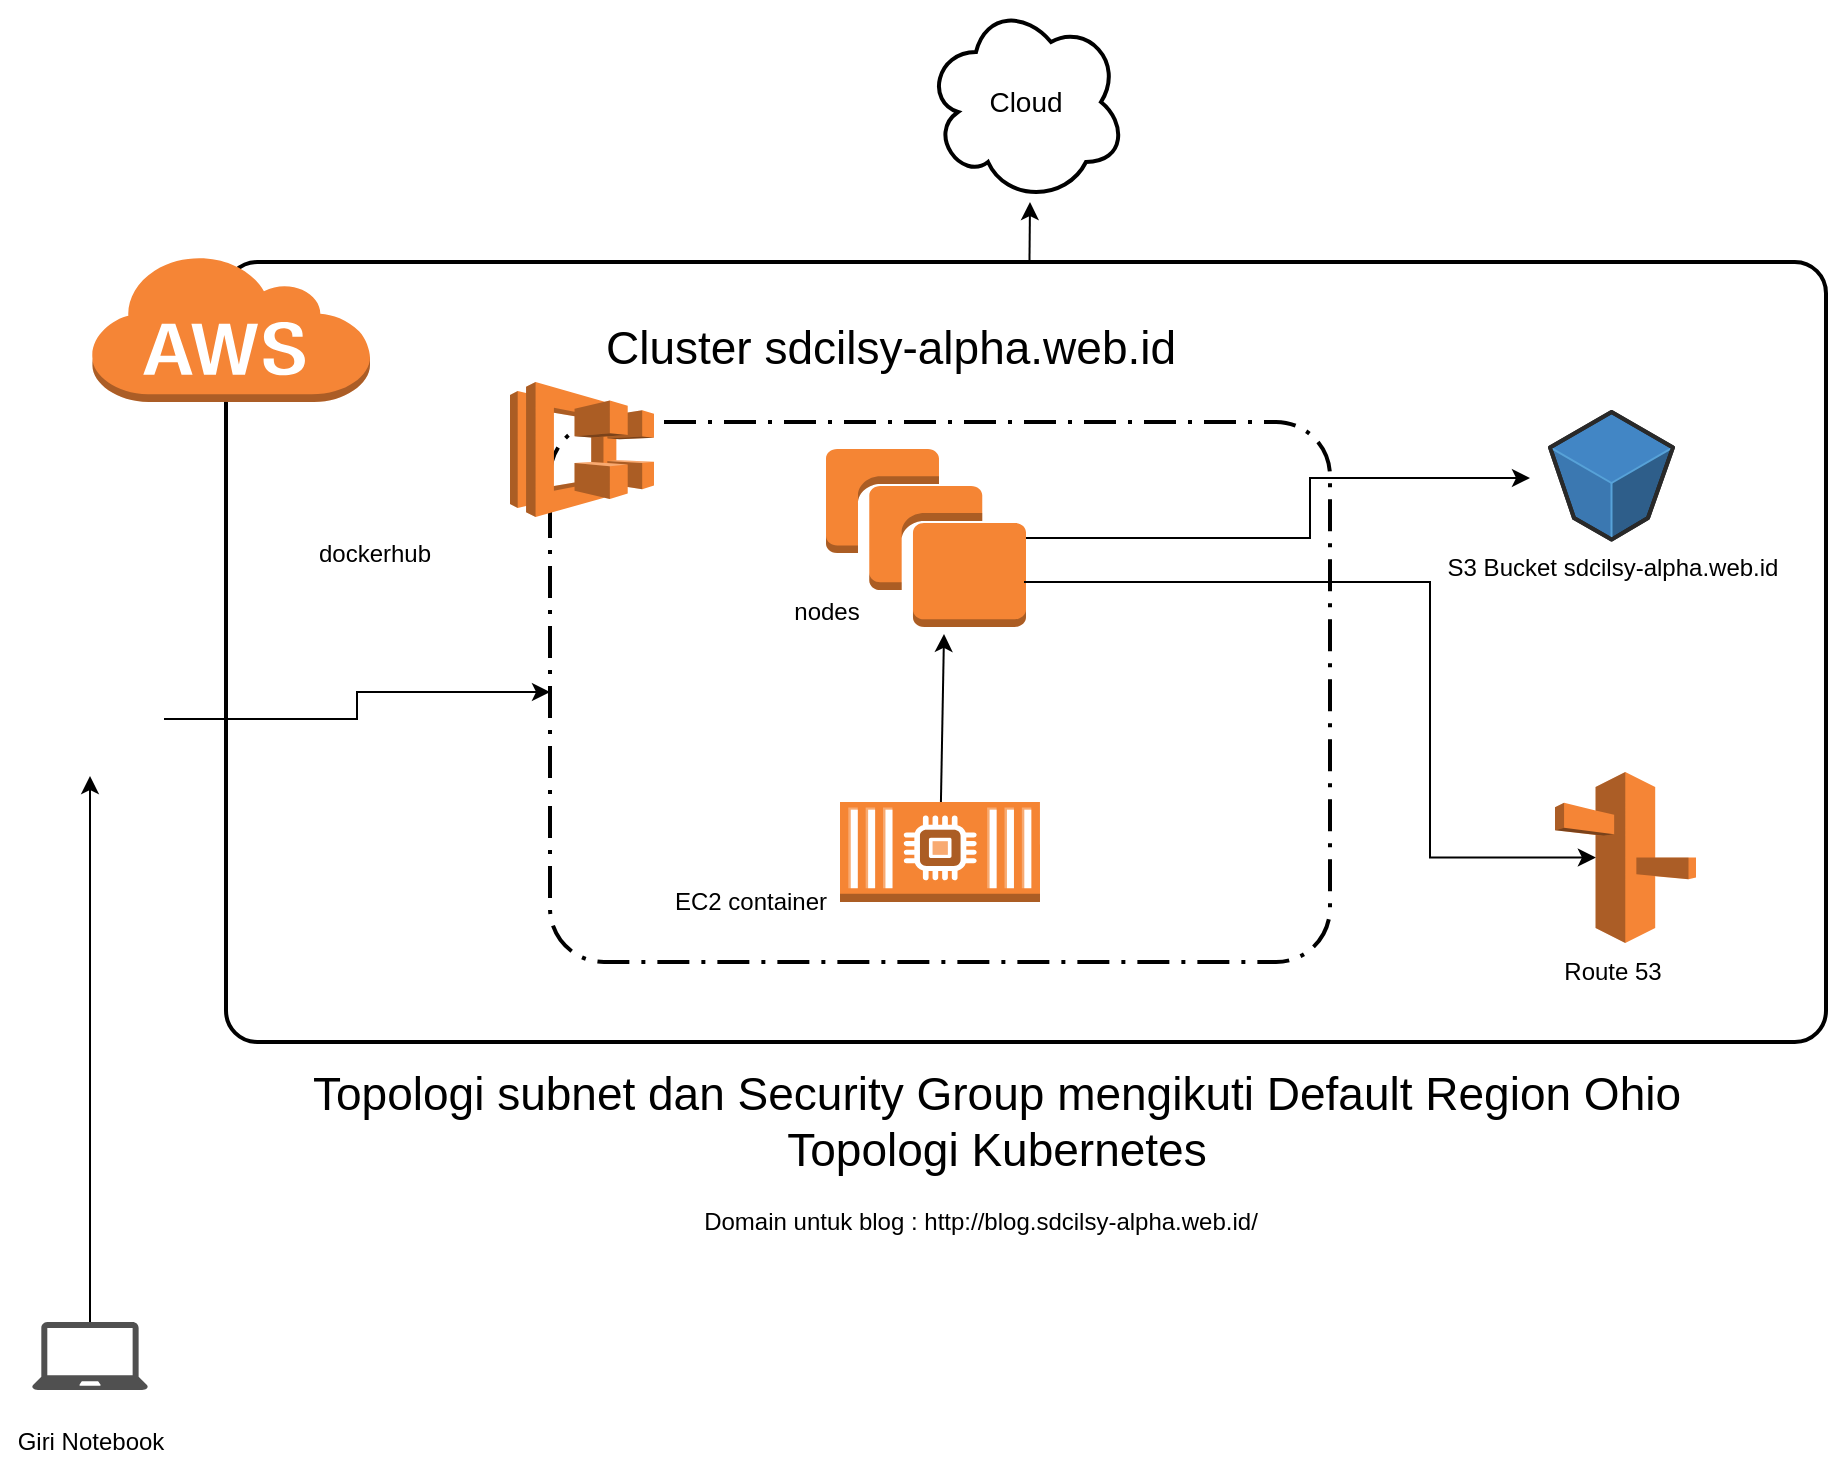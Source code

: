 <mxfile version="10.6.3" type="device"><diagram name="Page-1" id="75ae5057-2f1f-a65a-41a6-c58fb5237df7"><mxGraphModel dx="1080" dy="552" grid="1" gridSize="10" guides="1" tooltips="1" connect="1" arrows="1" fold="1" page="1" pageScale="1" pageWidth="1100" pageHeight="850" background="#ffffff" math="0" shadow="0"><root><mxCell id="0"/><mxCell id="1" parent="0"/><mxCell id="miRr2kSz1US1irgG4-C0-23" style="edgeStyle=none;rounded=0;orthogonalLoop=1;jettySize=auto;html=1;" parent="1" source="6d17579d09794128-4" edge="1"><mxGeometry relative="1" as="geometry"><mxPoint x="590" y="110" as="targetPoint"/></mxGeometry></mxCell><mxCell id="6d17579d09794128-4" value="" style="rounded=1;arcSize=4;dashed=0;strokeColor=#000000;fillColor=none;gradientColor=none;strokeWidth=2;shadow=0;comic=0;fontFamily=Verdana;fontSize=12;fontColor=#000000;html=1;" parent="1" vertex="1"><mxGeometry x="188" y="140" width="800" height="390" as="geometry"/></mxCell><mxCell id="6d17579d09794128-9" value="" style="rounded=1;arcSize=10;dashed=1;strokeColor=#000000;fillColor=none;gradientColor=none;dashPattern=8 3 1 3;strokeWidth=2;shadow=0;comic=0;fontFamily=Verdana;fontSize=12;fontColor=#000000;html=1;" parent="1" vertex="1"><mxGeometry x="350" y="220" width="390" height="270" as="geometry"/></mxCell><mxCell id="6d17579d09794128-5" value="" style="dashed=0;html=1;shape=mxgraph.aws3.cloud;fillColor=#F58536;gradientColor=none;dashed=0;rounded=1;shadow=0;comic=0;strokeColor=#E6E6E6;strokeWidth=6;fontFamily=Verdana;fontSize=12;fontColor=#000000;" parent="1" vertex="1"><mxGeometry x="120" y="136" width="140" height="74" as="geometry"/></mxCell><mxCell id="6d17579d09794128-6" value="" style="dashed=0;html=1;shape=mxgraph.aws3.route_53;fillColor=#F58536;gradientColor=none;rounded=1;shadow=0;comic=0;strokeColor=#E6E6E6;strokeWidth=6;fontFamily=Verdana;fontSize=12;fontColor=#000000;" parent="1" vertex="1"><mxGeometry x="852.5" y="395" width="70.5" height="85.5" as="geometry"/></mxCell><mxCell id="6d17579d09794128-24" style="edgeStyle=orthogonalEdgeStyle;rounded=0;html=1;labelBackgroundColor=none;strokeWidth=1;fontFamily=Verdana;fontSize=12;" parent="1" source="6d17579d09794128-8" edge="1"><mxGeometry relative="1" as="geometry"><Array as="points"><mxPoint x="730" y="278"/><mxPoint x="730" y="248"/></Array><mxPoint x="840" y="248" as="targetPoint"/></mxGeometry></mxCell><mxCell id="6d17579d09794128-8" value="" style="dashed=0;html=1;shape=mxgraph.aws3.instances;fillColor=#F58534;gradientColor=none;rounded=1;shadow=0;comic=0;strokeColor=#E6E6E6;strokeWidth=6;fontFamily=Verdana;fontSize=12;fontColor=#000000;" parent="1" vertex="1"><mxGeometry x="488" y="233.5" width="100" height="89" as="geometry"/></mxCell><mxCell id="miRr2kSz1US1irgG4-C0-15" style="edgeStyle=orthogonalEdgeStyle;rounded=0;orthogonalLoop=1;jettySize=auto;html=1;entryX=0.29;entryY=0.5;entryDx=0;entryDy=0;entryPerimeter=0;exitX=0.99;exitY=0.747;exitDx=0;exitDy=0;exitPerimeter=0;" parent="1" source="6d17579d09794128-8" target="6d17579d09794128-6" edge="1"><mxGeometry relative="1" as="geometry"><mxPoint x="579" y="520" as="sourcePoint"/><Array as="points"><mxPoint x="790" y="300"/><mxPoint x="790" y="438"/></Array></mxGeometry></mxCell><mxCell id="miRr2kSz1US1irgG4-C0-14" value="" style="outlineConnect=0;dashed=0;verticalLabelPosition=bottom;verticalAlign=top;align=center;html=1;shape=mxgraph.aws3.ecs;fillColor=#F58534;gradientColor=none;" parent="1" vertex="1"><mxGeometry x="330" y="200" width="72" height="67.5" as="geometry"/></mxCell><mxCell id="miRr2kSz1US1irgG4-C0-16" value="&lt;font style=&quot;font-size: 23px&quot;&gt;Cluster&amp;nbsp;sdcilsy-alpha.web.id&lt;/font&gt;" style="text;html=1;resizable=0;autosize=1;align=center;verticalAlign=middle;points=[];fillColor=none;strokeColor=none;rounded=0;" parent="1" vertex="1"><mxGeometry x="370" y="173" width="300" height="20" as="geometry"/></mxCell><mxCell id="hUaslvRDObHEuGPOspUX-10" style="edgeStyle=orthogonalEdgeStyle;rounded=0;orthogonalLoop=1;jettySize=auto;html=1;" edge="1" parent="1" source="miRr2kSz1US1irgG4-C0-18" target="hUaslvRDObHEuGPOspUX-2"><mxGeometry relative="1" as="geometry"><mxPoint x="260" y="350" as="targetPoint"/><Array as="points"><mxPoint x="120" y="380"/><mxPoint x="120" y="380"/></Array></mxGeometry></mxCell><mxCell id="miRr2kSz1US1irgG4-C0-18" value="" style="shadow=0;dashed=0;html=1;strokeColor=none;fillColor=#505050;labelPosition=center;verticalLabelPosition=bottom;verticalAlign=top;outlineConnect=0;align=center;shape=mxgraph.office.devices.laptop;" parent="1" vertex="1"><mxGeometry x="91" y="670" width="58" height="34" as="geometry"/></mxCell><mxCell id="miRr2kSz1US1irgG4-C0-20" value="Giri Notebook" style="text;html=1;resizable=0;autosize=1;align=center;verticalAlign=middle;points=[];fillColor=none;strokeColor=none;rounded=0;" parent="1" vertex="1"><mxGeometry x="75" y="720" width="90" height="20" as="geometry"/></mxCell><mxCell id="miRr2kSz1US1irgG4-C0-21" value="&lt;font style=&quot;font-size: 23px&quot;&gt;&lt;font style=&quot;font-size: 23px&quot;&gt;Topologi subnet dan Security Group mengikuti Default Region Ohio&lt;br&gt;&lt;/font&gt;Topologi Kubernetes&lt;/font&gt;&lt;br&gt;" style="text;html=1;resizable=0;autosize=1;align=center;verticalAlign=middle;points=[];fillColor=none;strokeColor=none;rounded=0;" parent="1" vertex="1"><mxGeometry x="223" y="550" width="700" height="40" as="geometry"/></mxCell><mxCell id="miRr2kSz1US1irgG4-C0-22" value="Cloud" style="ellipse;shape=cloud;strokeWidth=2;fontSize=14;whiteSpace=wrap;html=1;align=center;" parent="1" vertex="1"><mxGeometry x="538" y="10" width="100" height="100" as="geometry"/></mxCell><mxCell id="miRr2kSz1US1irgG4-C0-24" value="Route 53" style="text;html=1;resizable=0;autosize=1;align=center;verticalAlign=middle;points=[];fillColor=none;strokeColor=none;rounded=0;" parent="1" vertex="1"><mxGeometry x="851" y="485" width="60" height="20" as="geometry"/></mxCell><mxCell id="miRr2kSz1US1irgG4-C0-25" value="S3 Bucket&amp;nbsp;sdcilsy-alpha.web.id" style="text;html=1;resizable=0;autosize=1;align=center;verticalAlign=middle;points=[];fillColor=none;strokeColor=none;rounded=0;" parent="1" vertex="1"><mxGeometry x="791" y="282.5" width="180" height="20" as="geometry"/></mxCell><mxCell id="hUaslvRDObHEuGPOspUX-12" style="edgeStyle=orthogonalEdgeStyle;rounded=0;orthogonalLoop=1;jettySize=auto;html=1;" edge="1" parent="1" source="hUaslvRDObHEuGPOspUX-2" target="6d17579d09794128-9"><mxGeometry relative="1" as="geometry"/></mxCell><mxCell id="hUaslvRDObHEuGPOspUX-2" value="" style="shape=image;html=1;verticalAlign=top;verticalLabelPosition=bottom;labelBackgroundColor=#ffffff;imageAspect=0;aspect=fixed;image=https://cdn3.iconfinder.com/data/icons/logos-and-brands-adobe/512/97_Docker-128.png" vertex="1" parent="1"><mxGeometry x="100" y="340" width="57" height="57" as="geometry"/></mxCell><mxCell id="hUaslvRDObHEuGPOspUX-3" value="" style="verticalLabelPosition=bottom;html=1;verticalAlign=top;strokeWidth=1;align=center;outlineConnect=0;dashed=0;outlineConnect=0;shape=mxgraph.aws3d.s3Bucket;fillColor=#4286c5;strokeColor=#57A2D8;aspect=fixed;" vertex="1" parent="1"><mxGeometry x="850" y="215" width="61.5" height="63.8" as="geometry"/></mxCell><mxCell id="hUaslvRDObHEuGPOspUX-11" value="dockerhub&lt;br&gt;&lt;br&gt;" style="text;html=1;resizable=0;autosize=1;align=center;verticalAlign=middle;points=[];fillColor=none;strokeColor=none;rounded=0;" vertex="1" parent="1"><mxGeometry x="227" y="277.5" width="70" height="30" as="geometry"/></mxCell><mxCell id="hUaslvRDObHEuGPOspUX-16" style="edgeStyle=none;rounded=0;orthogonalLoop=1;jettySize=auto;html=1;entryX=0.59;entryY=1.039;entryDx=0;entryDy=0;entryPerimeter=0;" edge="1" parent="1" source="hUaslvRDObHEuGPOspUX-13" target="6d17579d09794128-8"><mxGeometry relative="1" as="geometry"/></mxCell><mxCell id="hUaslvRDObHEuGPOspUX-13" value="" style="outlineConnect=0;dashed=0;verticalLabelPosition=bottom;verticalAlign=top;align=center;html=1;shape=mxgraph.aws3.ec2_compute_container_2;fillColor=#F58534;gradientColor=none;" vertex="1" parent="1"><mxGeometry x="495" y="410" width="100" height="50" as="geometry"/></mxCell><mxCell id="hUaslvRDObHEuGPOspUX-14" value="EC2 container" style="text;html=1;resizable=0;autosize=1;align=center;verticalAlign=middle;points=[];fillColor=none;strokeColor=none;rounded=0;" vertex="1" parent="1"><mxGeometry x="405" y="450" width="90" height="20" as="geometry"/></mxCell><mxCell id="hUaslvRDObHEuGPOspUX-15" value="nodes" style="text;html=1;resizable=0;autosize=1;align=center;verticalAlign=middle;points=[];fillColor=none;strokeColor=none;rounded=0;" vertex="1" parent="1"><mxGeometry x="463" y="305" width="50" height="20" as="geometry"/></mxCell><mxCell id="hUaslvRDObHEuGPOspUX-17" value="Domain untuk blog :&amp;nbsp;http://blog.sdcilsy-alpha.web.id/" style="text;html=1;resizable=0;autosize=1;align=center;verticalAlign=middle;points=[];fillColor=none;strokeColor=none;rounded=0;" vertex="1" parent="1"><mxGeometry x="420" y="610" width="290" height="20" as="geometry"/></mxCell></root></mxGraphModel></diagram></mxfile>